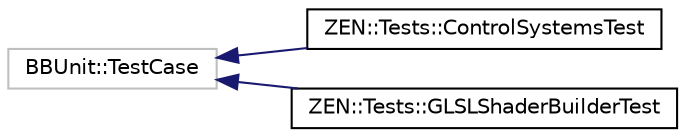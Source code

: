 digraph "Graphical Class Hierarchy"
{
 // LATEX_PDF_SIZE
  edge [fontname="Helvetica",fontsize="10",labelfontname="Helvetica",labelfontsize="10"];
  node [fontname="Helvetica",fontsize="10",shape=record];
  rankdir="LR";
  Node85 [label="BBUnit::TestCase",height=0.2,width=0.4,color="grey75", fillcolor="white", style="filled",tooltip=" "];
  Node85 -> Node0 [dir="back",color="midnightblue",fontsize="10",style="solid",fontname="Helvetica"];
  Node0 [label="ZEN::Tests::ControlSystemsTest",height=0.2,width=0.4,color="black", fillcolor="white", style="filled",URL="$classZEN_1_1Tests_1_1ControlSystemsTest.html",tooltip=" "];
  Node85 -> Node87 [dir="back",color="midnightblue",fontsize="10",style="solid",fontname="Helvetica"];
  Node87 [label="ZEN::Tests::GLSLShaderBuilderTest",height=0.2,width=0.4,color="black", fillcolor="white", style="filled",URL="$classZEN_1_1Tests_1_1GLSLShaderBuilderTest.html",tooltip=" "];
}
